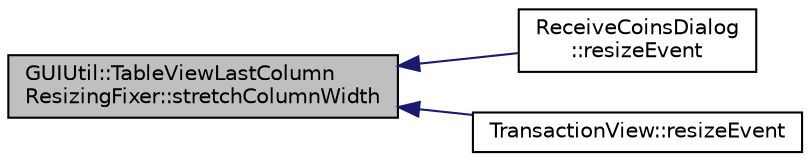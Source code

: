digraph "GUIUtil::TableViewLastColumnResizingFixer::stretchColumnWidth"
{
  edge [fontname="Helvetica",fontsize="10",labelfontname="Helvetica",labelfontsize="10"];
  node [fontname="Helvetica",fontsize="10",shape=record];
  rankdir="LR";
  Node125 [label="GUIUtil::TableViewLastColumn\lResizingFixer::stretchColumnWidth",height=0.2,width=0.4,color="black", fillcolor="grey75", style="filled", fontcolor="black"];
  Node125 -> Node126 [dir="back",color="midnightblue",fontsize="10",style="solid",fontname="Helvetica"];
  Node126 [label="ReceiveCoinsDialog\l::resizeEvent",height=0.2,width=0.4,color="black", fillcolor="white", style="filled",URL="$class_receive_coins_dialog.html#a8ebec2144a935622b4a33c57601a8868"];
  Node125 -> Node127 [dir="back",color="midnightblue",fontsize="10",style="solid",fontname="Helvetica"];
  Node127 [label="TransactionView::resizeEvent",height=0.2,width=0.4,color="black", fillcolor="white", style="filled",URL="$class_transaction_view.html#a6bcc05526bc111b4299d32d882f633b8"];
}
